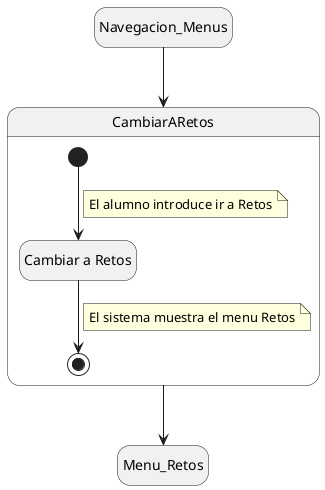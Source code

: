 @startuml 

hide empty description

state Navegacion_Menus
state Menu_Retos
state CambiarARetos{
    state Cambiar as "Cambiar a Retos"
    [*] --> Cambiar
    note on link
        El alumno introduce ir a Retos
    end note
    Cambiar --> [*]
    note on link
        El sistema muestra el menu Retos
    end note
}

Navegacion_Menus --> CambiarARetos
CambiarARetos --> Menu_Retos

@enduml
